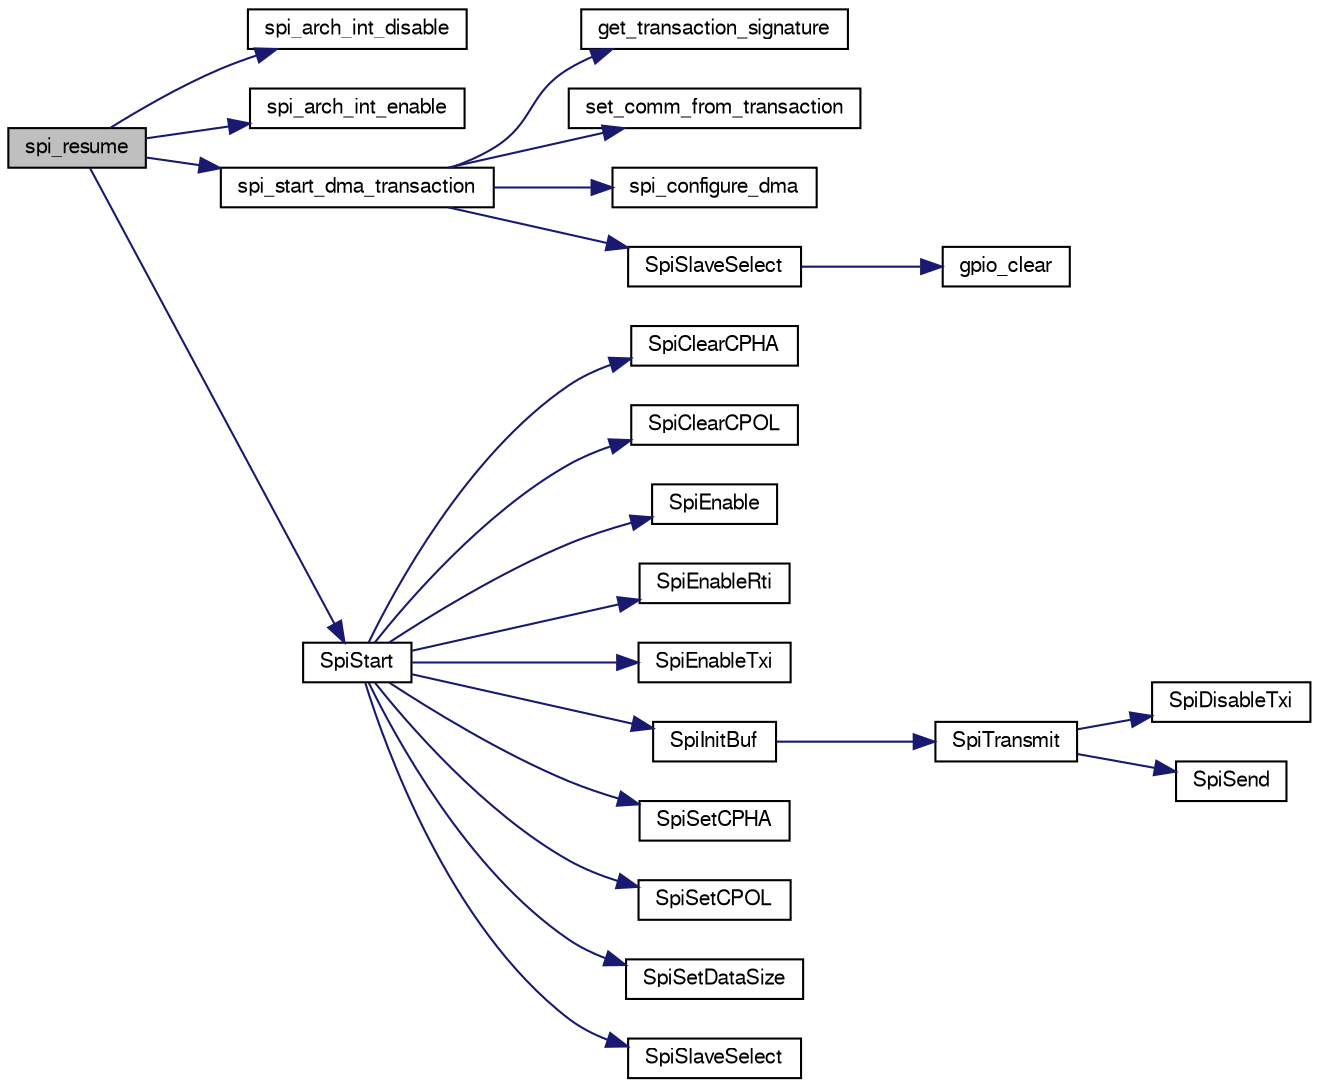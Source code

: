digraph "spi_resume"
{
  edge [fontname="FreeSans",fontsize="10",labelfontname="FreeSans",labelfontsize="10"];
  node [fontname="FreeSans",fontsize="10",shape=record];
  rankdir="LR";
  Node1 [label="spi_resume",height=0.2,width=0.4,color="black", fillcolor="grey75", style="filled", fontcolor="black"];
  Node1 -> Node2 [color="midnightblue",fontsize="10",style="solid",fontname="FreeSans"];
  Node2 [label="spi_arch_int_disable",height=0.2,width=0.4,color="black", fillcolor="white", style="filled",URL="$stm32_2mcu__periph_2spi__arch_8c.html#a42f17f52b327c1192801fc39493f43c5",tooltip="Disable DMA channel interrupts. "];
  Node1 -> Node3 [color="midnightblue",fontsize="10",style="solid",fontname="FreeSans"];
  Node3 [label="spi_arch_int_enable",height=0.2,width=0.4,color="black", fillcolor="white", style="filled",URL="$stm32_2mcu__periph_2spi__arch_8c.html#a92d285e5b860130426aa3ce1369df0c9",tooltip="Enable DMA channel interrupts. "];
  Node1 -> Node4 [color="midnightblue",fontsize="10",style="solid",fontname="FreeSans"];
  Node4 [label="spi_start_dma_transaction",height=0.2,width=0.4,color="black", fillcolor="white", style="filled",URL="$stm32_2mcu__periph_2spi__arch_8c.html#a87e230295cb1339876faa6f6986a44e9",tooltip="Start a new transaction with DMA. "];
  Node4 -> Node5 [color="midnightblue",fontsize="10",style="solid",fontname="FreeSans"];
  Node5 [label="get_transaction_signature",height=0.2,width=0.4,color="black", fillcolor="white", style="filled",URL="$stm32_2mcu__periph_2spi__arch_8c.html#a0c1bcbefaf569036eb191e18ea849a7a"];
  Node4 -> Node6 [color="midnightblue",fontsize="10",style="solid",fontname="FreeSans"];
  Node6 [label="set_comm_from_transaction",height=0.2,width=0.4,color="black", fillcolor="white", style="filled",URL="$stm32_2mcu__periph_2spi__arch_8c.html#af29aa7d9b5af1ef2b42450937767535f",tooltip="Update SPI communication conf from generic paparazzi SPI transaction. "];
  Node4 -> Node7 [color="midnightblue",fontsize="10",style="solid",fontname="FreeSans"];
  Node7 [label="spi_configure_dma",height=0.2,width=0.4,color="black", fillcolor="white", style="filled",URL="$stm32_2mcu__periph_2spi__arch_8c.html#a9678da2cc27199851a80fcf27a2761a3"];
  Node4 -> Node8 [color="midnightblue",fontsize="10",style="solid",fontname="FreeSans"];
  Node8 [label="SpiSlaveSelect",height=0.2,width=0.4,color="black", fillcolor="white", style="filled",URL="$stm32_2mcu__periph_2spi__arch_8c.html#ab639bd461acc9159f2a8566bfe1ebdd0"];
  Node8 -> Node9 [color="midnightblue",fontsize="10",style="solid",fontname="FreeSans"];
  Node9 [label="gpio_clear",height=0.2,width=0.4,color="black", fillcolor="white", style="filled",URL="$chibios_2mcu__periph_2gpio__arch_8h.html#a302a5c9e7203669d0b9db8a2952fe009",tooltip="Clear a gpio output to low level. "];
  Node1 -> Node10 [color="midnightblue",fontsize="10",style="solid",fontname="FreeSans"];
  Node10 [label="SpiStart",height=0.2,width=0.4,color="black", fillcolor="white", style="filled",URL="$lpc21_2mcu__periph_2spi__arch_8c.html#abcda020ad14ec4732c4ffff453060fff"];
  Node10 -> Node11 [color="midnightblue",fontsize="10",style="solid",fontname="FreeSans"];
  Node11 [label="SpiClearCPHA",height=0.2,width=0.4,color="black", fillcolor="white", style="filled",URL="$lpc21_2mcu__periph_2spi__arch_8c.html#ac8a1011a8423019c3b94e3a1a9744b6b"];
  Node10 -> Node12 [color="midnightblue",fontsize="10",style="solid",fontname="FreeSans"];
  Node12 [label="SpiClearCPOL",height=0.2,width=0.4,color="black", fillcolor="white", style="filled",URL="$lpc21_2mcu__periph_2spi__arch_8c.html#afddc6318837a832e08ac2096474632f8"];
  Node10 -> Node13 [color="midnightblue",fontsize="10",style="solid",fontname="FreeSans"];
  Node13 [label="SpiEnable",height=0.2,width=0.4,color="black", fillcolor="white", style="filled",URL="$lpc21_2mcu__periph_2spi__arch_8c.html#a4bb68d5cebfe43c482fc48ca2a1ed6de"];
  Node10 -> Node14 [color="midnightblue",fontsize="10",style="solid",fontname="FreeSans"];
  Node14 [label="SpiEnableRti",height=0.2,width=0.4,color="black", fillcolor="white", style="filled",URL="$lpc21_2mcu__periph_2spi__arch_8c.html#a2f597567924a3000e5afb340e4aa5592"];
  Node10 -> Node15 [color="midnightblue",fontsize="10",style="solid",fontname="FreeSans"];
  Node15 [label="SpiEnableTxi",height=0.2,width=0.4,color="black", fillcolor="white", style="filled",URL="$lpc21_2mcu__periph_2spi__arch_8c.html#acb7e2c245885f1b82d6791148172e592"];
  Node10 -> Node16 [color="midnightblue",fontsize="10",style="solid",fontname="FreeSans"];
  Node16 [label="SpiInitBuf",height=0.2,width=0.4,color="black", fillcolor="white", style="filled",URL="$lpc21_2mcu__periph_2spi__arch_8c.html#a5c38f72da3e7ef54561ec617cdde67e5"];
  Node16 -> Node17 [color="midnightblue",fontsize="10",style="solid",fontname="FreeSans"];
  Node17 [label="SpiTransmit",height=0.2,width=0.4,color="black", fillcolor="white", style="filled",URL="$lpc21_2mcu__periph_2spi__arch_8c.html#a3e9017646922bf67dc34451d35696314"];
  Node17 -> Node18 [color="midnightblue",fontsize="10",style="solid",fontname="FreeSans"];
  Node18 [label="SpiDisableTxi",height=0.2,width=0.4,color="black", fillcolor="white", style="filled",URL="$lpc21_2mcu__periph_2spi__arch_8c.html#a945eb366ac13567f396285aaa6381cec"];
  Node17 -> Node19 [color="midnightblue",fontsize="10",style="solid",fontname="FreeSans"];
  Node19 [label="SpiSend",height=0.2,width=0.4,color="black", fillcolor="white", style="filled",URL="$lpc21_2mcu__periph_2spi__arch_8c.html#af00370ab8f8ea4fe1ac8bf434230a398"];
  Node10 -> Node20 [color="midnightblue",fontsize="10",style="solid",fontname="FreeSans"];
  Node20 [label="SpiSetCPHA",height=0.2,width=0.4,color="black", fillcolor="white", style="filled",URL="$lpc21_2mcu__periph_2spi__arch_8c.html#a3f8c8db30e82381d4d60a444f1708517"];
  Node10 -> Node21 [color="midnightblue",fontsize="10",style="solid",fontname="FreeSans"];
  Node21 [label="SpiSetCPOL",height=0.2,width=0.4,color="black", fillcolor="white", style="filled",URL="$lpc21_2mcu__periph_2spi__arch_8c.html#a1126b0a8388d4a8eb8ded8bbe8ab940e"];
  Node10 -> Node22 [color="midnightblue",fontsize="10",style="solid",fontname="FreeSans"];
  Node22 [label="SpiSetDataSize",height=0.2,width=0.4,color="black", fillcolor="white", style="filled",URL="$lpc21_2mcu__periph_2spi__arch_8c.html#ad816c76c7fe692f51942efa74bdb1d86",tooltip="Set the SPI data size to 8 or 16bit. "];
  Node10 -> Node23 [color="midnightblue",fontsize="10",style="solid",fontname="FreeSans"];
  Node23 [label="SpiSlaveSelect",height=0.2,width=0.4,color="black", fillcolor="white", style="filled",URL="$lpc21_2mcu__periph_2spi__arch_8c.html#ab639bd461acc9159f2a8566bfe1ebdd0"];
}
